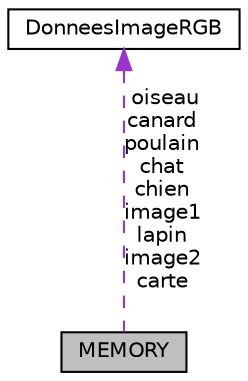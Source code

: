 digraph "MEMORY"
{
  edge [fontname="Helvetica",fontsize="10",labelfontname="Helvetica",labelfontsize="10"];
  node [fontname="Helvetica",fontsize="10",shape=record];
  Node1 [label="MEMORY",height=0.2,width=0.4,color="black", fillcolor="grey75", style="filled", fontcolor="black"];
  Node2 -> Node1 [dir="back",color="darkorchid3",fontsize="10",style="dashed",label=" oiseau\ncanard\npoulain\nchat\nchien\nimage1\nlapin\nimage2\ncarte" ,fontname="Helvetica"];
  Node2 [label="DonneesImageRGB",height=0.2,width=0.4,color="black", fillcolor="white", style="filled",URL="$struct_donnees_image_r_g_b.html"];
}
